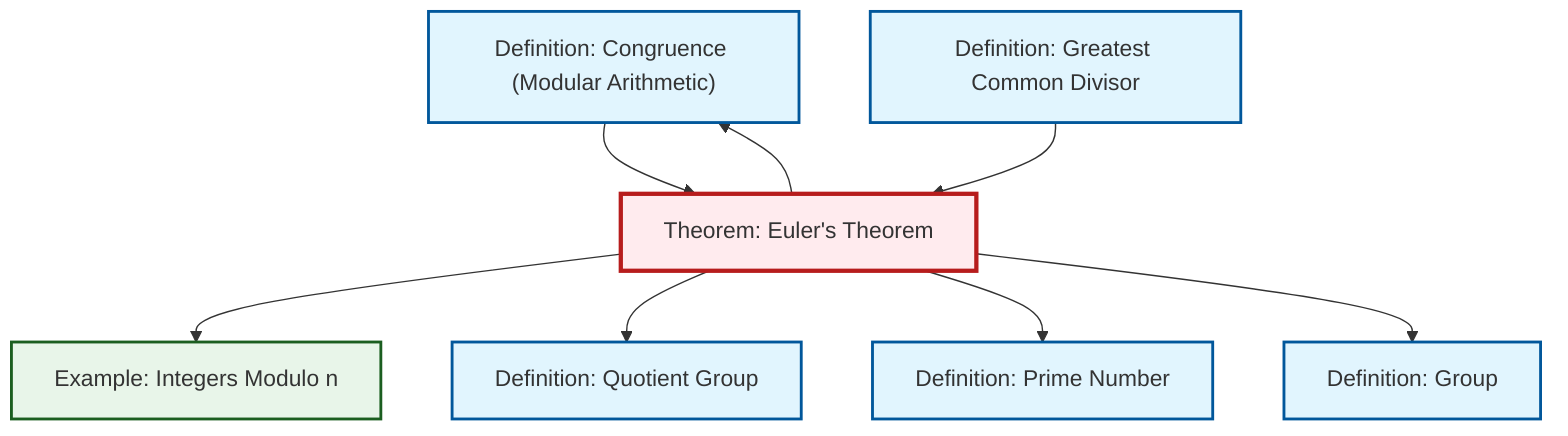graph TD
    classDef definition fill:#e1f5fe,stroke:#01579b,stroke-width:2px
    classDef theorem fill:#f3e5f5,stroke:#4a148c,stroke-width:2px
    classDef axiom fill:#fff3e0,stroke:#e65100,stroke-width:2px
    classDef example fill:#e8f5e9,stroke:#1b5e20,stroke-width:2px
    classDef current fill:#ffebee,stroke:#b71c1c,stroke-width:3px
    def-congruence["Definition: Congruence (Modular Arithmetic)"]:::definition
    def-group["Definition: Group"]:::definition
    thm-euler["Theorem: Euler's Theorem"]:::theorem
    ex-quotient-integers-mod-n["Example: Integers Modulo n"]:::example
    def-prime["Definition: Prime Number"]:::definition
    def-quotient-group["Definition: Quotient Group"]:::definition
    def-gcd["Definition: Greatest Common Divisor"]:::definition
    thm-euler --> ex-quotient-integers-mod-n
    def-congruence --> thm-euler
    thm-euler --> def-congruence
    thm-euler --> def-quotient-group
    thm-euler --> def-prime
    thm-euler --> def-group
    def-gcd --> thm-euler
    class thm-euler current